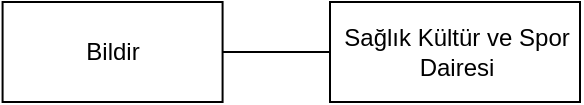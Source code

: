 <mxfile version="13.5.1" type="device"><diagram id="C5RBs43oDa-KdzZeNtuy" name="Page-1"><mxGraphModel dx="1851" dy="1753" grid="1" gridSize="10" guides="1" tooltips="1" connect="1" arrows="1" fold="1" page="1" pageScale="1" pageWidth="827" pageHeight="1169" math="0" shadow="0"><root><mxCell id="WIyWlLk6GJQsqaUBKTNV-0"/><mxCell id="WIyWlLk6GJQsqaUBKTNV-1" parent="WIyWlLk6GJQsqaUBKTNV-0"/><mxCell id="Ba5FxdLqkeqpwZ7B7Oad-56" value="" style="endArrow=none;html=1;edgeStyle=orthogonalEdgeStyle;entryX=1;entryY=0.5;entryDx=0;entryDy=0;exitX=0;exitY=0.5;exitDx=0;exitDy=0;" parent="WIyWlLk6GJQsqaUBKTNV-1" source="rQ6Kvb3JPQR5nITvtnL7-0" target="KTJkWDY3lUcfOhD249yg-0" edge="1"><mxGeometry relative="1" as="geometry"><mxPoint x="440" y="-75" as="sourcePoint"/><mxPoint x="192.5" y="-147.0" as="targetPoint"/><Array as="points"/></mxGeometry></mxCell><mxCell id="KTJkWDY3lUcfOhD249yg-0" value="Bildir" style="html=1;" parent="WIyWlLk6GJQsqaUBKTNV-1" vertex="1"><mxGeometry x="-83.71" y="-100" width="110" height="50" as="geometry"/></mxCell><mxCell id="rQ6Kvb3JPQR5nITvtnL7-0" value="Sağlık Kültür ve Spor&lt;br&gt;Dairesi" style="html=1;" vertex="1" parent="WIyWlLk6GJQsqaUBKTNV-1"><mxGeometry x="80" y="-100" width="125" height="50" as="geometry"/></mxCell></root></mxGraphModel></diagram></mxfile>